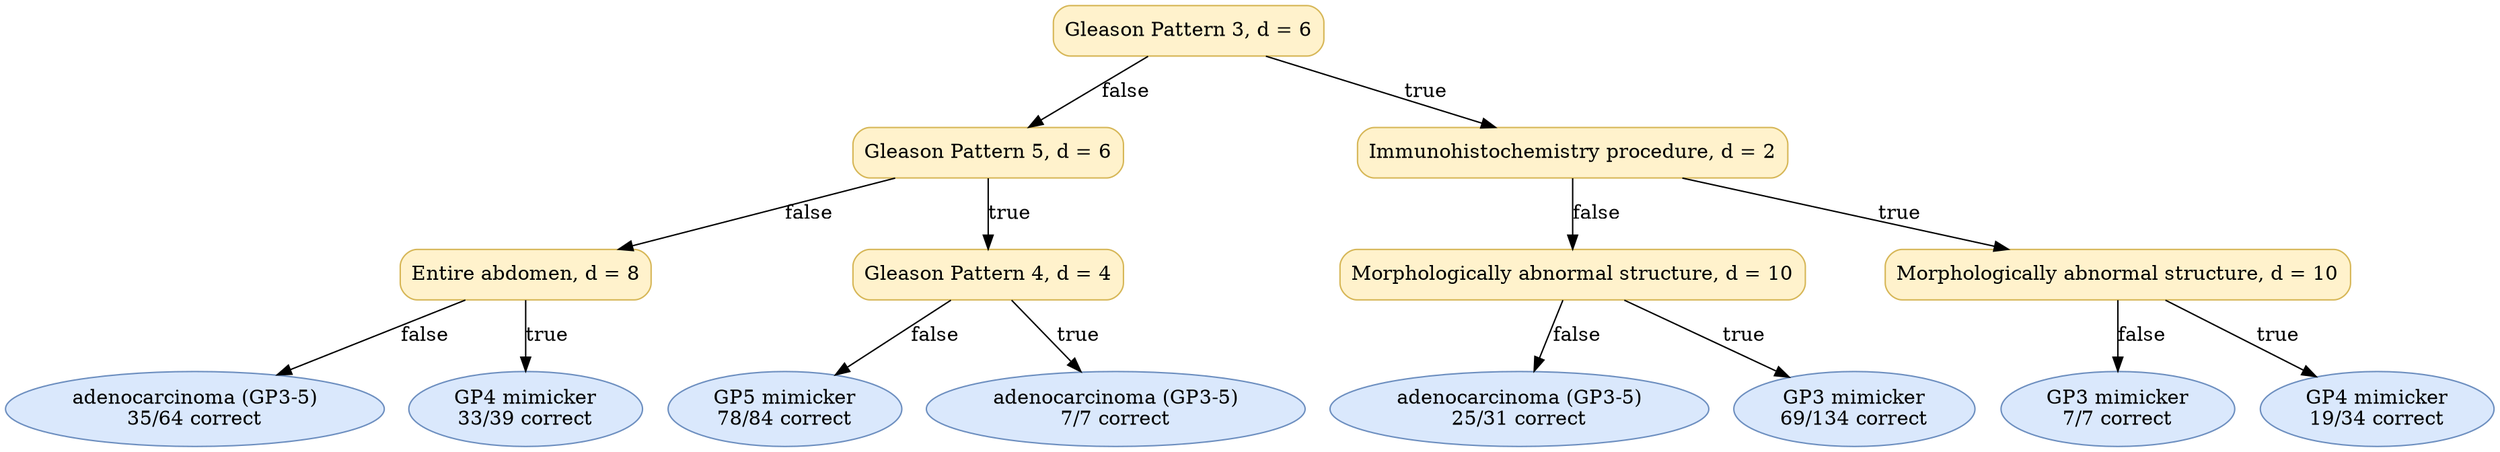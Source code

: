 digraph "DT" {
fontname="Times-Roman";
label="";
node [fontname="Times-Roman"];
Node1 [color="#D6B656", fillcolor="#FFF2CC", label="Gleason Pattern 3, d = 6", shape="box", style="rounded,filled"];
Node2 [color="#D6B656", fillcolor="#FFF2CC", label="Gleason Pattern 5, d = 6", shape="box", style="rounded,filled"];
Node3 [color="#D6B656", fillcolor="#FFF2CC", label="Entire abdomen, d = 8", shape="box", style="rounded,filled"];
Node4 [color="#6C8EBF", fillcolor="#DAE8FC", label=<adenocarcinoma (GP3-5)<br/>35/64 correct>, shape="ellipse", style="rounded,filled"];
Node5 [color="#6C8EBF", fillcolor="#DAE8FC", label=<GP4 mimicker<br/>33/39 correct>, shape="ellipse", style="rounded,filled"];
Node6 [color="#D6B656", fillcolor="#FFF2CC", label="Gleason Pattern 4, d = 4", shape="box", style="rounded,filled"];
Node7 [color="#6C8EBF", fillcolor="#DAE8FC", label=<GP5 mimicker<br/>78/84 correct>, shape="ellipse", style="rounded,filled"];
Node8 [color="#6C8EBF", fillcolor="#DAE8FC", label=<adenocarcinoma (GP3-5)<br/>7/7 correct>, shape="ellipse", style="rounded,filled"];
Node9 [color="#D6B656", fillcolor="#FFF2CC", label="Immunohistochemistry procedure, d = 2", shape="box", style="rounded,filled"];
Node10 [color="#D6B656", fillcolor="#FFF2CC", label="Morphologically abnormal structure, d = 10", shape="box", style="rounded,filled"];
Node11 [color="#6C8EBF", fillcolor="#DAE8FC", label=<adenocarcinoma (GP3-5)<br/>25/31 correct>, shape="ellipse", style="rounded,filled"];
Node12 [color="#6C8EBF", fillcolor="#DAE8FC", label=<GP3 mimicker<br/>69/134 correct>, shape="ellipse", style="rounded,filled"];
Node13 [color="#D6B656", fillcolor="#FFF2CC", label="Morphologically abnormal structure, d = 10", shape="box", style="rounded,filled"];
Node14 [color="#6C8EBF", fillcolor="#DAE8FC", label=<GP3 mimicker<br/>7/7 correct>, shape="ellipse", style="rounded,filled"];
Node15 [color="#6C8EBF", fillcolor="#DAE8FC", label=<GP4 mimicker<br/>19/34 correct>, shape="ellipse", style="rounded,filled"];
Node1 -> Node2  [key=0, label="false"];
Node1 -> Node9  [key=0, label="true"];
Node2 -> Node3  [key=0, label="false"];
Node2 -> Node6  [key=0, label="true"];
Node3 -> Node4  [key=0, label="false"];
Node3 -> Node5  [key=0, label="true"];
Node6 -> Node7  [key=0, label="false"];
Node6 -> Node8  [key=0, label="true"];
Node9 -> Node10  [key=0, label="false"];
Node9 -> Node13  [key=0, label="true"];
Node10 -> Node11  [key=0, label="false"];
Node10 -> Node12  [key=0, label="true"];
Node13 -> Node14  [key=0, label="false"];
Node13 -> Node15  [key=0, label="true"];
}
